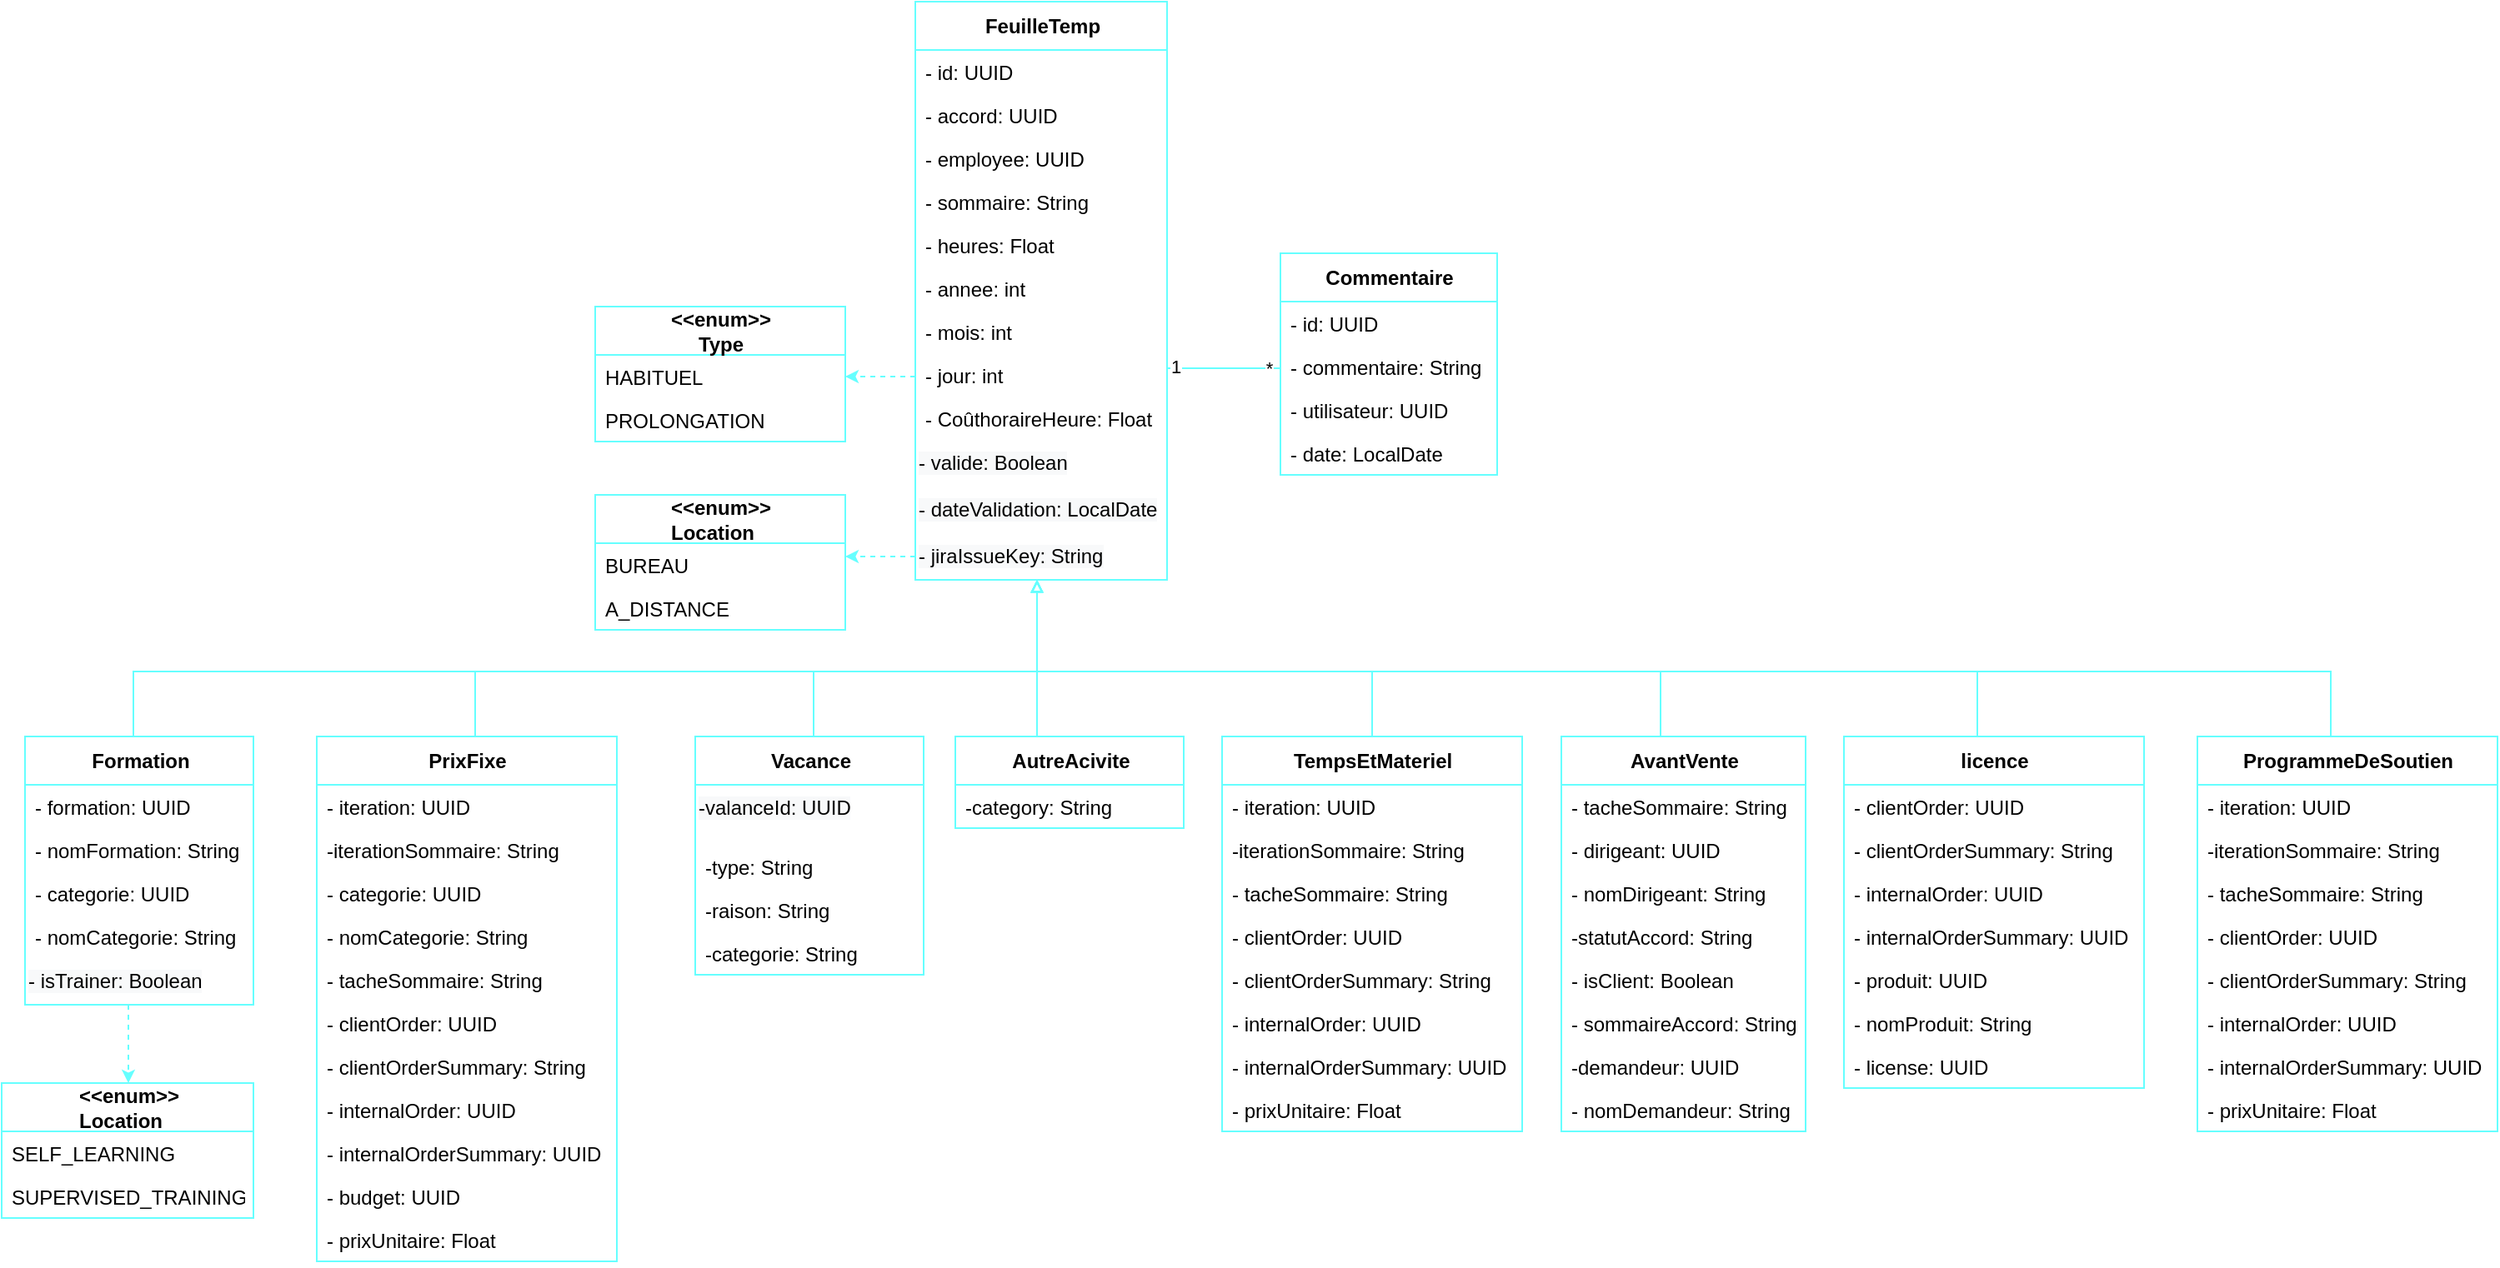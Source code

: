 <mxfile version="20.2.4" type="github">
  <diagram id="X7vXXypmLZaFSxF02kmT" name="Page-1">
    <mxGraphModel dx="-232" dy="794" grid="0" gridSize="10" guides="1" tooltips="1" connect="1" arrows="1" fold="1" page="1" pageScale="1" pageWidth="827" pageHeight="1169" math="0" shadow="0">
      <root>
        <mxCell id="0" />
        <mxCell id="1" parent="0" />
        <mxCell id="R4BH2pFyw8LySe582Bv0-2" style="edgeStyle=orthogonalEdgeStyle;rounded=0;orthogonalLoop=1;jettySize=auto;html=1;endSize=5;startSize=5;dashed=1;strokeColor=#66FFFF;" parent="1" source="R4BH2pFyw8LySe582Bv0-3" target="R4BH2pFyw8LySe582Bv0-22" edge="1">
          <mxGeometry relative="1" as="geometry">
            <Array as="points">
              <mxPoint x="2327" y="413" />
              <mxPoint x="2327" y="413" />
            </Array>
          </mxGeometry>
        </mxCell>
        <mxCell id="R4BH2pFyw8LySe582Bv0-3" value="&lt;b&gt;FeuilleTemp&lt;/b&gt;" style="swimlane;fontStyle=0;align=center;verticalAlign=middle;childLayout=stackLayout;horizontal=1;startSize=29;horizontalStack=0;resizeParent=1;resizeParentMax=0;resizeLast=0;collapsible=0;marginBottom=0;html=1;fontSize=12;labelPosition=center;verticalLabelPosition=middle;container=0;swimlaneLine=1;rounded=0;shadow=0;glass=0;sketch=0;perimeterSpacing=0;strokeColor=#66FFFF;" parent="1" vertex="1">
          <mxGeometry x="2355" y="80" width="151" height="347" as="geometry" />
        </mxCell>
        <mxCell id="R4BH2pFyw8LySe582Bv0-4" value="- id: UUID" style="text;strokeColor=none;fillColor=none;align=left;verticalAlign=top;spacingLeft=4;spacingRight=4;overflow=hidden;rotatable=0;points=[[0,0.5],[1,0.5]];portConstraint=eastwest;container=0;fontStyle=0" parent="R4BH2pFyw8LySe582Bv0-3" vertex="1">
          <mxGeometry y="29" width="151" height="26" as="geometry" />
        </mxCell>
        <mxCell id="R4BH2pFyw8LySe582Bv0-6" value="- accord: UUID" style="text;strokeColor=none;fillColor=none;align=left;verticalAlign=top;spacingLeft=4;spacingRight=4;overflow=hidden;rotatable=0;points=[[0,0.5],[1,0.5]];portConstraint=eastwest;container=0;fontStyle=0" parent="R4BH2pFyw8LySe582Bv0-3" vertex="1">
          <mxGeometry y="55" width="151" height="26" as="geometry" />
        </mxCell>
        <mxCell id="R4BH2pFyw8LySe582Bv0-7" value="- employee: UUID" style="text;strokeColor=none;fillColor=none;align=left;verticalAlign=top;spacingLeft=4;spacingRight=4;overflow=hidden;rotatable=0;points=[[0,0.5],[1,0.5]];portConstraint=eastwest;container=0;fontStyle=0" parent="R4BH2pFyw8LySe582Bv0-3" vertex="1">
          <mxGeometry y="81" width="151" height="26" as="geometry" />
        </mxCell>
        <mxCell id="R4BH2pFyw8LySe582Bv0-8" value="- sommaire: String " style="text;strokeColor=none;fillColor=none;align=left;verticalAlign=top;spacingLeft=4;spacingRight=4;overflow=hidden;rotatable=0;points=[[0,0.5],[1,0.5]];portConstraint=eastwest;container=0;fontStyle=0" parent="R4BH2pFyw8LySe582Bv0-3" vertex="1">
          <mxGeometry y="107" width="151" height="26" as="geometry" />
        </mxCell>
        <mxCell id="R4BH2pFyw8LySe582Bv0-9" value="- heures: Float" style="text;strokeColor=none;fillColor=none;align=left;verticalAlign=top;spacingLeft=4;spacingRight=4;overflow=hidden;rotatable=0;points=[[0,0.5],[1,0.5]];portConstraint=eastwest;container=0;fontStyle=0" parent="R4BH2pFyw8LySe582Bv0-3" vertex="1">
          <mxGeometry y="133" width="151" height="26" as="geometry" />
        </mxCell>
        <mxCell id="R4BH2pFyw8LySe582Bv0-10" value="- annee: int" style="text;strokeColor=none;fillColor=none;align=left;verticalAlign=top;spacingLeft=4;spacingRight=4;overflow=hidden;rotatable=0;points=[[0,0.5],[1,0.5]];portConstraint=eastwest;container=0;fontStyle=0" parent="R4BH2pFyw8LySe582Bv0-3" vertex="1">
          <mxGeometry y="159" width="151" height="26" as="geometry" />
        </mxCell>
        <mxCell id="R4BH2pFyw8LySe582Bv0-11" value="- mois: int" style="text;strokeColor=none;fillColor=none;align=left;verticalAlign=top;spacingLeft=4;spacingRight=4;overflow=hidden;rotatable=0;points=[[0,0.5],[1,0.5]];portConstraint=eastwest;container=0;fontStyle=0" parent="R4BH2pFyw8LySe582Bv0-3" vertex="1">
          <mxGeometry y="185" width="151" height="26" as="geometry" />
        </mxCell>
        <mxCell id="R4BH2pFyw8LySe582Bv0-13" value="- jour: int" style="text;strokeColor=none;fillColor=none;align=left;verticalAlign=top;spacingLeft=4;spacingRight=4;overflow=hidden;rotatable=0;points=[[0,0.5],[1,0.5]];portConstraint=eastwest;container=0;fontStyle=0" parent="R4BH2pFyw8LySe582Bv0-3" vertex="1">
          <mxGeometry y="211" width="151" height="26" as="geometry" />
        </mxCell>
        <mxCell id="R4BH2pFyw8LySe582Bv0-14" value="- CoûthoraireHeure: Float" style="text;strokeColor=none;fillColor=none;align=left;verticalAlign=top;spacingLeft=4;spacingRight=4;overflow=hidden;rotatable=0;points=[[0,0.5],[1,0.5]];portConstraint=eastwest;container=0;fontStyle=0" parent="R4BH2pFyw8LySe582Bv0-3" vertex="1">
          <mxGeometry y="237" width="151" height="26" as="geometry" />
        </mxCell>
        <mxCell id="R4BH2pFyw8LySe582Bv0-16" value="&lt;span style=&quot;text-align: left; text-indent: 0px; background-color: rgb(248, 249, 250); display: inline; float: none;&quot;&gt;&lt;font face=&quot;helvetica&quot;&gt;- valide: Boolean&lt;/font&gt;&lt;/span&gt;" style="text;whiteSpace=wrap;html=1;" parent="R4BH2pFyw8LySe582Bv0-3" vertex="1">
          <mxGeometry y="263" width="151" height="28" as="geometry" />
        </mxCell>
        <mxCell id="R4BH2pFyw8LySe582Bv0-17" value="&lt;span style=&quot;text-align: left ; text-indent: 0px ; background-color: rgb(248 , 249 , 250) ; display: inline ; float: none&quot;&gt;&lt;font face=&quot;helvetica&quot;&gt;- dateValidation: LocalDate&lt;/font&gt;&lt;/span&gt;" style="text;whiteSpace=wrap;html=1;" parent="R4BH2pFyw8LySe582Bv0-3" vertex="1">
          <mxGeometry y="291" width="151" height="28" as="geometry" />
        </mxCell>
        <mxCell id="R4BH2pFyw8LySe582Bv0-18" value="&lt;span style=&quot;text-align: left ; text-indent: 0px ; background-color: rgb(248 , 249 , 250) ; display: inline ; float: none&quot;&gt;&lt;font face=&quot;helvetica&quot;&gt;-&amp;nbsp;&lt;/font&gt;jiraIssueKey&lt;font face=&quot;helvetica&quot;&gt;: String&lt;/font&gt;&lt;/span&gt;" style="text;whiteSpace=wrap;html=1;" parent="R4BH2pFyw8LySe582Bv0-3" vertex="1">
          <mxGeometry y="319" width="151" height="28" as="geometry" />
        </mxCell>
        <mxCell id="R4BH2pFyw8LySe582Bv0-19" value="&lt;b&gt;&amp;lt;&amp;lt;enum&amp;gt;&amp;gt;&lt;/b&gt;&lt;br&gt;&lt;div style=&quot;&quot;&gt;&lt;span&gt;&lt;b&gt;Type&lt;/b&gt;&lt;/span&gt;&lt;/div&gt;" style="swimlane;fontStyle=0;align=center;verticalAlign=middle;childLayout=stackLayout;horizontal=1;startSize=29;horizontalStack=0;resizeParent=1;resizeParentMax=0;resizeLast=0;collapsible=0;marginBottom=0;html=1;fontSize=12;labelPosition=center;verticalLabelPosition=middle;container=0;swimlaneLine=1;rounded=0;sketch=0;glass=0;strokeColor=#66FFFF;" parent="1" vertex="1">
          <mxGeometry x="2163" y="263" width="150" height="81" as="geometry" />
        </mxCell>
        <mxCell id="R4BH2pFyw8LySe582Bv0-20" value="HABITUEL" style="text;strokeColor=none;fillColor=none;align=left;verticalAlign=top;spacingLeft=4;spacingRight=4;overflow=hidden;rotatable=0;points=[[0,0.5],[1,0.5]];portConstraint=eastwest;container=0;fontStyle=0" parent="R4BH2pFyw8LySe582Bv0-19" vertex="1">
          <mxGeometry y="29" width="150" height="26" as="geometry" />
        </mxCell>
        <mxCell id="R4BH2pFyw8LySe582Bv0-21" value="PROLONGATION" style="text;strokeColor=none;fillColor=none;align=left;verticalAlign=top;spacingLeft=4;spacingRight=4;overflow=hidden;rotatable=0;points=[[0,0.5],[1,0.5]];portConstraint=eastwest;container=0;fontStyle=0" parent="R4BH2pFyw8LySe582Bv0-19" vertex="1">
          <mxGeometry y="55" width="150" height="26" as="geometry" />
        </mxCell>
        <mxCell id="R4BH2pFyw8LySe582Bv0-22" value="&lt;b&gt;&amp;lt;&amp;lt;enum&amp;gt;&amp;gt;&lt;/b&gt;&lt;br&gt;&lt;div style=&quot;text-align: left&quot;&gt;&lt;b&gt;Location&lt;/b&gt;&lt;br&gt;&lt;/div&gt;" style="swimlane;fontStyle=0;align=center;verticalAlign=middle;childLayout=stackLayout;horizontal=1;startSize=29;horizontalStack=0;resizeParent=1;resizeParentMax=0;resizeLast=0;collapsible=0;marginBottom=0;html=1;fontSize=12;labelPosition=center;verticalLabelPosition=middle;container=0;swimlaneLine=1;rounded=0;sketch=0;glass=0;strokeColor=#66FFFF;" parent="1" vertex="1">
          <mxGeometry x="2163" y="376" width="150" height="81" as="geometry" />
        </mxCell>
        <mxCell id="R4BH2pFyw8LySe582Bv0-23" value="BUREAU" style="text;strokeColor=none;fillColor=none;align=left;verticalAlign=top;spacingLeft=4;spacingRight=4;overflow=hidden;rotatable=0;points=[[0,0.5],[1,0.5]];portConstraint=eastwest;container=0;fontStyle=0" parent="R4BH2pFyw8LySe582Bv0-22" vertex="1">
          <mxGeometry y="29" width="150" height="26" as="geometry" />
        </mxCell>
        <mxCell id="R4BH2pFyw8LySe582Bv0-24" value="A_DISTANCE" style="text;strokeColor=none;fillColor=none;align=left;verticalAlign=top;spacingLeft=4;spacingRight=4;overflow=hidden;rotatable=0;points=[[0,0.5],[1,0.5]];portConstraint=eastwest;container=0;fontStyle=0" parent="R4BH2pFyw8LySe582Bv0-22" vertex="1">
          <mxGeometry y="55" width="150" height="26" as="geometry" />
        </mxCell>
        <mxCell id="R4BH2pFyw8LySe582Bv0-25" value="&lt;b&gt;Commentaire&lt;/b&gt;" style="swimlane;fontStyle=0;align=center;verticalAlign=middle;childLayout=stackLayout;horizontal=1;startSize=29;horizontalStack=0;resizeParent=1;resizeParentMax=0;resizeLast=0;collapsible=0;marginBottom=0;html=1;fontSize=12;labelPosition=center;verticalLabelPosition=middle;container=0;swimlaneLine=1;rounded=0;shadow=0;glass=0;sketch=0;perimeterSpacing=0;strokeColor=#66FFFF;" parent="1" vertex="1">
          <mxGeometry x="2574" y="231" width="130" height="133" as="geometry" />
        </mxCell>
        <mxCell id="R4BH2pFyw8LySe582Bv0-26" value="- id: UUID" style="text;strokeColor=none;fillColor=none;align=left;verticalAlign=top;spacingLeft=4;spacingRight=4;overflow=hidden;rotatable=0;points=[[0,0.5],[1,0.5]];portConstraint=eastwest;container=0;fontStyle=0" parent="R4BH2pFyw8LySe582Bv0-25" vertex="1">
          <mxGeometry y="29" width="130" height="26" as="geometry" />
        </mxCell>
        <mxCell id="R4BH2pFyw8LySe582Bv0-27" value="- commentaire: String " style="text;strokeColor=none;fillColor=none;align=left;verticalAlign=top;spacingLeft=4;spacingRight=4;overflow=hidden;rotatable=0;points=[[0,0.5],[1,0.5]];portConstraint=eastwest;container=0;fontStyle=0" parent="R4BH2pFyw8LySe582Bv0-25" vertex="1">
          <mxGeometry y="55" width="130" height="26" as="geometry" />
        </mxCell>
        <mxCell id="R4BH2pFyw8LySe582Bv0-28" value="- utilisateur: UUID" style="text;strokeColor=none;fillColor=none;align=left;verticalAlign=top;spacingLeft=4;spacingRight=4;overflow=hidden;rotatable=0;points=[[0,0.5],[1,0.5]];portConstraint=eastwest;container=0;fontStyle=0" parent="R4BH2pFyw8LySe582Bv0-25" vertex="1">
          <mxGeometry y="81" width="130" height="26" as="geometry" />
        </mxCell>
        <mxCell id="R4BH2pFyw8LySe582Bv0-29" value="- date: LocalDate" style="text;strokeColor=none;fillColor=none;align=left;verticalAlign=top;spacingLeft=4;spacingRight=4;overflow=hidden;rotatable=0;points=[[0,0.5],[1,0.5]];portConstraint=eastwest;container=0;fontStyle=0" parent="R4BH2pFyw8LySe582Bv0-25" vertex="1">
          <mxGeometry y="107" width="130" height="26" as="geometry" />
        </mxCell>
        <mxCell id="R4BH2pFyw8LySe582Bv0-30" style="edgeStyle=orthogonalEdgeStyle;rounded=0;orthogonalLoop=1;jettySize=auto;html=1;startArrow=none;startFill=0;endArrow=none;endFill=0;startSize=5;endSize=5;strokeColor=#66FFFF;" parent="1" source="R4BH2pFyw8LySe582Bv0-3" target="R4BH2pFyw8LySe582Bv0-25" edge="1">
          <mxGeometry relative="1" as="geometry">
            <mxPoint x="2208.857" y="130" as="targetPoint" />
            <Array as="points">
              <mxPoint x="2542" y="300" />
              <mxPoint x="2542" y="300" />
            </Array>
          </mxGeometry>
        </mxCell>
        <mxCell id="R4BH2pFyw8LySe582Bv0-31" value="*" style="edgeLabel;html=1;align=center;verticalAlign=middle;resizable=0;points=[];" parent="R4BH2pFyw8LySe582Bv0-30" vertex="1" connectable="0">
          <mxGeometry x="0.782" y="3" relative="1" as="geometry">
            <mxPoint y="3" as="offset" />
          </mxGeometry>
        </mxCell>
        <mxCell id="R4BH2pFyw8LySe582Bv0-32" value="1" style="edgeLabel;html=1;align=center;verticalAlign=middle;resizable=0;points=[];" parent="R4BH2pFyw8LySe582Bv0-30" vertex="1" connectable="0">
          <mxGeometry x="-0.848" y="-1" relative="1" as="geometry">
            <mxPoint y="-2" as="offset" />
          </mxGeometry>
        </mxCell>
        <mxCell id="R4BH2pFyw8LySe582Bv0-33" value="&lt;b&gt;Formation&lt;/b&gt;" style="swimlane;fontStyle=0;align=center;verticalAlign=middle;childLayout=stackLayout;horizontal=1;startSize=29;horizontalStack=0;resizeParent=1;resizeParentMax=0;resizeLast=0;collapsible=0;marginBottom=0;html=1;fontSize=12;labelPosition=center;verticalLabelPosition=middle;container=0;swimlaneLine=1;rounded=0;shadow=0;glass=0;sketch=0;perimeterSpacing=0;strokeColor=#66FFFF;" parent="1" vertex="1">
          <mxGeometry x="1821" y="521" width="137" height="161" as="geometry" />
        </mxCell>
        <mxCell id="R4BH2pFyw8LySe582Bv0-34" value="- formation: UUID" style="text;strokeColor=none;fillColor=none;align=left;verticalAlign=top;spacingLeft=4;spacingRight=4;overflow=hidden;rotatable=0;points=[[0,0.5],[1,0.5]];portConstraint=eastwest;container=0;fontStyle=0" parent="R4BH2pFyw8LySe582Bv0-33" vertex="1">
          <mxGeometry y="29" width="137" height="26" as="geometry" />
        </mxCell>
        <mxCell id="R4BH2pFyw8LySe582Bv0-35" value="- nomFormation: String " style="text;strokeColor=none;fillColor=none;align=left;verticalAlign=top;spacingLeft=4;spacingRight=4;overflow=hidden;rotatable=0;points=[[0,0.5],[1,0.5]];portConstraint=eastwest;container=0;fontStyle=0" parent="R4BH2pFyw8LySe582Bv0-33" vertex="1">
          <mxGeometry y="55" width="137" height="26" as="geometry" />
        </mxCell>
        <mxCell id="R4BH2pFyw8LySe582Bv0-36" value="- categorie: UUID" style="text;strokeColor=none;fillColor=none;align=left;verticalAlign=top;spacingLeft=4;spacingRight=4;overflow=hidden;rotatable=0;points=[[0,0.5],[1,0.5]];portConstraint=eastwest;container=0;fontStyle=0" parent="R4BH2pFyw8LySe582Bv0-33" vertex="1">
          <mxGeometry y="81" width="137" height="26" as="geometry" />
        </mxCell>
        <mxCell id="R4BH2pFyw8LySe582Bv0-37" value="- nomCategorie: String" style="text;strokeColor=none;fillColor=none;align=left;verticalAlign=top;spacingLeft=4;spacingRight=4;overflow=hidden;rotatable=0;points=[[0,0.5],[1,0.5]];portConstraint=eastwest;container=0;fontStyle=0" parent="R4BH2pFyw8LySe582Bv0-33" vertex="1">
          <mxGeometry y="107" width="137" height="26" as="geometry" />
        </mxCell>
        <mxCell id="R4BH2pFyw8LySe582Bv0-38" value="&lt;span style=&quot;color: rgb(0 , 0 , 0) ; font-family: &amp;#34;helvetica&amp;#34; ; font-size: 12px ; font-style: normal ; font-weight: 400 ; letter-spacing: normal ; text-align: left ; text-indent: 0px ; text-transform: none ; word-spacing: 0px ; background-color: rgb(248 , 249 , 250) ; display: inline ; float: none&quot;&gt;-&amp;nbsp;&lt;span style=&quot;font-family: &amp;#34;helvetica&amp;#34;&quot;&gt;isTrainer&lt;/span&gt;: Boolean&lt;/span&gt;" style="text;whiteSpace=wrap;html=1;" parent="R4BH2pFyw8LySe582Bv0-33" vertex="1">
          <mxGeometry y="133" width="137" height="28" as="geometry" />
        </mxCell>
        <mxCell id="R4BH2pFyw8LySe582Bv0-39" value="&lt;b&gt;&amp;lt;&amp;lt;enum&amp;gt;&amp;gt;&lt;/b&gt;&lt;br&gt;&lt;div style=&quot;text-align: left&quot;&gt;&lt;b&gt;Location&lt;/b&gt;&lt;br&gt;&lt;/div&gt;" style="swimlane;fontStyle=0;align=center;verticalAlign=middle;childLayout=stackLayout;horizontal=1;startSize=29;horizontalStack=0;resizeParent=1;resizeParentMax=0;resizeLast=0;collapsible=0;marginBottom=0;html=1;fontSize=12;labelPosition=center;verticalLabelPosition=middle;container=0;swimlaneLine=1;rounded=0;sketch=0;glass=0;strokeColor=#66FFFF;" parent="1" vertex="1">
          <mxGeometry x="1807" y="729" width="151" height="81" as="geometry" />
        </mxCell>
        <mxCell id="R4BH2pFyw8LySe582Bv0-40" value="SELF_LEARNING" style="text;strokeColor=none;fillColor=none;align=left;verticalAlign=top;spacingLeft=4;spacingRight=4;overflow=hidden;rotatable=0;points=[[0,0.5],[1,0.5]];portConstraint=eastwest;container=0;fontStyle=0" parent="R4BH2pFyw8LySe582Bv0-39" vertex="1">
          <mxGeometry y="29" width="151" height="26" as="geometry" />
        </mxCell>
        <mxCell id="R4BH2pFyw8LySe582Bv0-41" value="SUPERVISED_TRAINING" style="text;strokeColor=none;fillColor=none;align=left;verticalAlign=top;spacingLeft=4;spacingRight=4;overflow=hidden;rotatable=0;points=[[0,0.5],[1,0.5]];portConstraint=eastwest;container=0;fontStyle=0" parent="R4BH2pFyw8LySe582Bv0-39" vertex="1">
          <mxGeometry y="55" width="151" height="26" as="geometry" />
        </mxCell>
        <mxCell id="R4BH2pFyw8LySe582Bv0-42" style="edgeStyle=orthogonalEdgeStyle;rounded=0;orthogonalLoop=1;jettySize=auto;html=1;startArrow=none;startFill=0;endArrow=classic;endFill=1;startSize=5;endSize=5;dashed=1;strokeColor=#66FFFF;" parent="1" source="R4BH2pFyw8LySe582Bv0-33" target="R4BH2pFyw8LySe582Bv0-39" edge="1">
          <mxGeometry relative="1" as="geometry">
            <Array as="points">
              <mxPoint x="1883" y="708" />
              <mxPoint x="1883" y="708" />
            </Array>
            <mxPoint x="1765" y="687.5" as="sourcePoint" />
            <mxPoint x="1765" y="721.5" as="targetPoint" />
          </mxGeometry>
        </mxCell>
        <mxCell id="R4BH2pFyw8LySe582Bv0-43" style="edgeStyle=orthogonalEdgeStyle;rounded=0;orthogonalLoop=1;jettySize=auto;html=1;startArrow=none;startFill=0;endArrow=block;endFill=0;startSize=5;endSize=5;strokeColor=#66FFFF;" parent="1" edge="1" target="R4BH2pFyw8LySe582Bv0-3" source="R4BH2pFyw8LySe582Bv0-44">
          <mxGeometry relative="1" as="geometry">
            <Array as="points">
              <mxPoint x="2091" y="482" />
              <mxPoint x="2428" y="482" />
            </Array>
            <mxPoint x="1951.004" y="521" as="sourcePoint" />
            <mxPoint x="2428" y="427" as="targetPoint" />
          </mxGeometry>
        </mxCell>
        <mxCell id="R4BH2pFyw8LySe582Bv0-44" value="&lt;b&gt;PrixFixe&lt;/b&gt;" style="swimlane;fontStyle=0;align=center;verticalAlign=middle;childLayout=stackLayout;horizontal=1;startSize=29;horizontalStack=0;resizeParent=1;resizeParentMax=0;resizeLast=0;collapsible=0;marginBottom=0;html=1;fontSize=12;labelPosition=center;verticalLabelPosition=middle;container=0;swimlaneLine=1;rounded=0;shadow=0;glass=0;sketch=0;perimeterSpacing=0;strokeColor=#66FFFF;" parent="1" vertex="1">
          <mxGeometry x="1996" y="521" width="180" height="315" as="geometry" />
        </mxCell>
        <mxCell id="R4BH2pFyw8LySe582Bv0-45" value="- iteration: UUID" style="text;strokeColor=none;fillColor=none;align=left;verticalAlign=top;spacingLeft=4;spacingRight=4;overflow=hidden;rotatable=0;points=[[0,0.5],[1,0.5]];portConstraint=eastwest;container=0;fontStyle=0" parent="R4BH2pFyw8LySe582Bv0-44" vertex="1">
          <mxGeometry y="29" width="180" height="26" as="geometry" />
        </mxCell>
        <mxCell id="R4BH2pFyw8LySe582Bv0-46" value="-iterationSommaire: String " style="text;strokeColor=none;fillColor=none;align=left;verticalAlign=top;spacingLeft=4;spacingRight=4;overflow=hidden;rotatable=0;points=[[0,0.5],[1,0.5]];portConstraint=eastwest;container=0;fontStyle=0" parent="R4BH2pFyw8LySe582Bv0-44" vertex="1">
          <mxGeometry y="55" width="180" height="26" as="geometry" />
        </mxCell>
        <mxCell id="R4BH2pFyw8LySe582Bv0-127" value="- categorie: UUID" style="text;strokeColor=none;fillColor=none;align=left;verticalAlign=top;spacingLeft=4;spacingRight=4;overflow=hidden;rotatable=0;points=[[0,0.5],[1,0.5]];portConstraint=eastwest;container=0;fontStyle=0" parent="R4BH2pFyw8LySe582Bv0-44" vertex="1">
          <mxGeometry y="81" width="180" height="26" as="geometry" />
        </mxCell>
        <mxCell id="R4BH2pFyw8LySe582Bv0-48" value="- nomCategorie: String" style="text;strokeColor=none;fillColor=none;align=left;verticalAlign=top;spacingLeft=4;spacingRight=4;overflow=hidden;rotatable=0;points=[[0,0.5],[1,0.5]];portConstraint=eastwest;container=0;fontStyle=0" parent="R4BH2pFyw8LySe582Bv0-44" vertex="1">
          <mxGeometry y="107" width="180" height="26" as="geometry" />
        </mxCell>
        <mxCell id="R4BH2pFyw8LySe582Bv0-49" value="- tacheSommaire: String" style="text;strokeColor=none;fillColor=none;align=left;verticalAlign=top;spacingLeft=4;spacingRight=4;overflow=hidden;rotatable=0;points=[[0,0.5],[1,0.5]];portConstraint=eastwest;container=0;fontStyle=0" parent="R4BH2pFyw8LySe582Bv0-44" vertex="1">
          <mxGeometry y="133" width="180" height="26" as="geometry" />
        </mxCell>
        <mxCell id="R4BH2pFyw8LySe582Bv0-51" value="- clientOrder: UUID" style="text;strokeColor=none;fillColor=none;align=left;verticalAlign=top;spacingLeft=4;spacingRight=4;overflow=hidden;rotatable=0;points=[[0,0.5],[1,0.5]];portConstraint=eastwest;container=0;fontStyle=0" parent="R4BH2pFyw8LySe582Bv0-44" vertex="1">
          <mxGeometry y="159" width="180" height="26" as="geometry" />
        </mxCell>
        <mxCell id="R4BH2pFyw8LySe582Bv0-52" value="- clientOrderSummary: String" style="text;strokeColor=none;fillColor=none;align=left;verticalAlign=top;spacingLeft=4;spacingRight=4;overflow=hidden;rotatable=0;points=[[0,0.5],[1,0.5]];portConstraint=eastwest;container=0;fontStyle=0" parent="R4BH2pFyw8LySe582Bv0-44" vertex="1">
          <mxGeometry y="185" width="180" height="26" as="geometry" />
        </mxCell>
        <mxCell id="R4BH2pFyw8LySe582Bv0-53" value="- internalOrder: UUID" style="text;strokeColor=none;fillColor=none;align=left;verticalAlign=top;spacingLeft=4;spacingRight=4;overflow=hidden;rotatable=0;points=[[0,0.5],[1,0.5]];portConstraint=eastwest;container=0;fontStyle=0" parent="R4BH2pFyw8LySe582Bv0-44" vertex="1">
          <mxGeometry y="211" width="180" height="26" as="geometry" />
        </mxCell>
        <mxCell id="R4BH2pFyw8LySe582Bv0-54" value="- internalOrderSummary: UUID" style="text;strokeColor=none;fillColor=none;align=left;verticalAlign=top;spacingLeft=4;spacingRight=4;overflow=hidden;rotatable=0;points=[[0,0.5],[1,0.5]];portConstraint=eastwest;container=0;fontStyle=0" parent="R4BH2pFyw8LySe582Bv0-44" vertex="1">
          <mxGeometry y="237" width="180" height="26" as="geometry" />
        </mxCell>
        <mxCell id="R4BH2pFyw8LySe582Bv0-55" value="- budget: UUID" style="text;strokeColor=none;fillColor=none;align=left;verticalAlign=top;spacingLeft=4;spacingRight=4;overflow=hidden;rotatable=0;points=[[0,0.5],[1,0.5]];portConstraint=eastwest;container=0;fontStyle=0" parent="R4BH2pFyw8LySe582Bv0-44" vertex="1">
          <mxGeometry y="263" width="180" height="26" as="geometry" />
        </mxCell>
        <mxCell id="R4BH2pFyw8LySe582Bv0-56" value="- prixUnitaire: Float" style="text;strokeColor=none;fillColor=none;align=left;verticalAlign=top;spacingLeft=4;spacingRight=4;overflow=hidden;rotatable=0;points=[[0,0.5],[1,0.5]];portConstraint=eastwest;container=0;fontStyle=0" parent="R4BH2pFyw8LySe582Bv0-44" vertex="1">
          <mxGeometry y="289" width="180" height="26" as="geometry" />
        </mxCell>
        <mxCell id="R4BH2pFyw8LySe582Bv0-57" style="edgeStyle=orthogonalEdgeStyle;rounded=0;orthogonalLoop=1;jettySize=auto;html=1;startArrow=none;startFill=0;endArrow=block;endFill=0;startSize=5;endSize=5;strokeColor=#66FFFF;" parent="1" edge="1" target="R4BH2pFyw8LySe582Bv0-3" source="R4BH2pFyw8LySe582Bv0-60">
          <mxGeometry relative="1" as="geometry">
            <mxPoint x="2428" y="427" as="targetPoint" />
            <Array as="points">
              <mxPoint x="2294" y="482" />
              <mxPoint x="2428" y="482" />
            </Array>
            <mxPoint x="2294" y="521.0" as="sourcePoint" />
          </mxGeometry>
        </mxCell>
        <mxCell id="R4BH2pFyw8LySe582Bv0-60" value="&lt;div style=&quot;&quot;&gt;&lt;b style=&quot;text-align: left;&quot;&gt;Vacance&lt;/b&gt;&lt;br&gt;&lt;/div&gt;" style="swimlane;fontStyle=0;align=center;verticalAlign=middle;childLayout=stackLayout;horizontal=1;startSize=29;horizontalStack=0;resizeParent=1;resizeParentMax=0;resizeLast=0;collapsible=0;marginBottom=0;html=1;fontSize=12;labelPosition=center;verticalLabelPosition=middle;container=0;swimlaneLine=1;rounded=0;shadow=0;glass=0;sketch=0;perimeterSpacing=0;strokeColor=#66FFFF;" parent="1" vertex="1">
          <mxGeometry x="2223" y="521" width="137" height="143" as="geometry" />
        </mxCell>
        <mxCell id="-EUXT1DdPOM8RalahC7G-1" value="&lt;span style=&quot;color: rgb(0, 0, 0); font-family: Helvetica; font-size: 12px; font-style: normal; font-variant-ligatures: normal; font-variant-caps: normal; font-weight: 400; letter-spacing: normal; orphans: 2; text-align: left; text-indent: 0px; text-transform: none; widows: 2; word-spacing: 0px; -webkit-text-stroke-width: 0px; background-color: rgb(248, 249, 250); text-decoration-thickness: initial; text-decoration-style: initial; text-decoration-color: initial; float: none; display: inline !important;&quot;&gt;-valanceId: UUID&lt;/span&gt;" style="text;whiteSpace=wrap;html=1;" vertex="1" parent="R4BH2pFyw8LySe582Bv0-60">
          <mxGeometry y="29" width="137" height="36" as="geometry" />
        </mxCell>
        <mxCell id="R4BH2pFyw8LySe582Bv0-62" value="-type: String" style="text;strokeColor=none;fillColor=none;align=left;verticalAlign=top;spacingLeft=4;spacingRight=4;overflow=hidden;rotatable=0;points=[[0,0.5],[1,0.5]];portConstraint=eastwest;container=0;fontStyle=0" parent="R4BH2pFyw8LySe582Bv0-60" vertex="1">
          <mxGeometry y="65" width="137" height="26" as="geometry" />
        </mxCell>
        <mxCell id="R4BH2pFyw8LySe582Bv0-64" value="-raison: String" style="text;strokeColor=none;fillColor=none;align=left;verticalAlign=top;spacingLeft=4;spacingRight=4;overflow=hidden;rotatable=0;points=[[0,0.5],[1,0.5]];portConstraint=eastwest;container=0;fontStyle=0" parent="R4BH2pFyw8LySe582Bv0-60" vertex="1">
          <mxGeometry y="91" width="137" height="26" as="geometry" />
        </mxCell>
        <mxCell id="R4BH2pFyw8LySe582Bv0-66" value="-categorie: String" style="text;strokeColor=none;fillColor=none;align=left;verticalAlign=top;spacingLeft=4;spacingRight=4;overflow=hidden;rotatable=0;points=[[0,0.5],[1,0.5]];portConstraint=eastwest;container=0;fontStyle=0" parent="R4BH2pFyw8LySe582Bv0-60" vertex="1">
          <mxGeometry y="117" width="137" height="26" as="geometry" />
        </mxCell>
        <mxCell id="R4BH2pFyw8LySe582Bv0-67" style="edgeStyle=orthogonalEdgeStyle;rounded=0;orthogonalLoop=1;jettySize=auto;html=1;endSize=5;startSize=5;endArrow=block;endFill=0;strokeColor=#66FFFF;" parent="1" source="R4BH2pFyw8LySe582Bv0-68" target="R4BH2pFyw8LySe582Bv0-3" edge="1">
          <mxGeometry relative="1" as="geometry">
            <Array as="points">
              <mxPoint x="2428" y="467" />
              <mxPoint x="2428" y="467" />
            </Array>
            <mxPoint x="2438" y="636.0" as="sourcePoint" />
            <mxPoint x="2438" y="507" as="targetPoint" />
          </mxGeometry>
        </mxCell>
        <mxCell id="R4BH2pFyw8LySe582Bv0-68" value="&lt;div style=&quot;text-align: left&quot;&gt;&lt;b&gt;AutreAcivite&lt;/b&gt;&lt;br&gt;&lt;/div&gt;" style="swimlane;fontStyle=0;align=center;verticalAlign=middle;childLayout=stackLayout;horizontal=1;startSize=29;horizontalStack=0;resizeParent=1;resizeParentMax=0;resizeLast=0;collapsible=0;marginBottom=0;html=1;fontSize=12;labelPosition=center;verticalLabelPosition=middle;container=0;swimlaneLine=1;rounded=0;shadow=0;glass=0;sketch=0;perimeterSpacing=0;strokeColor=#66FFFF;" parent="1" vertex="1">
          <mxGeometry x="2379" y="521" width="137" height="55" as="geometry" />
        </mxCell>
        <mxCell id="R4BH2pFyw8LySe582Bv0-70" value="-category: String" style="text;strokeColor=none;fillColor=none;align=left;verticalAlign=top;spacingLeft=4;spacingRight=4;overflow=hidden;rotatable=0;points=[[0,0.5],[1,0.5]];portConstraint=eastwest;container=0;fontStyle=0" parent="R4BH2pFyw8LySe582Bv0-68" vertex="1">
          <mxGeometry y="29" width="137" height="26" as="geometry" />
        </mxCell>
        <mxCell id="R4BH2pFyw8LySe582Bv0-71" style="edgeStyle=orthogonalEdgeStyle;rounded=0;orthogonalLoop=1;jettySize=auto;html=1;endArrow=block;startArrow=none;startFill=0;endFill=0;startSize=5;endSize=5;strokeColor=#66FFFF;" parent="1" source="R4BH2pFyw8LySe582Bv0-72" target="R4BH2pFyw8LySe582Bv0-3" edge="1">
          <mxGeometry relative="1" as="geometry">
            <Array as="points">
              <mxPoint x="2629" y="482" />
              <mxPoint x="2428" y="482" />
            </Array>
          </mxGeometry>
        </mxCell>
        <mxCell id="R4BH2pFyw8LySe582Bv0-72" value="&lt;b&gt;TempsEtMateriel&lt;/b&gt;" style="swimlane;fontStyle=0;align=center;verticalAlign=middle;childLayout=stackLayout;horizontal=1;startSize=29;horizontalStack=0;resizeParent=1;resizeParentMax=0;resizeLast=0;collapsible=0;marginBottom=0;html=1;fontSize=12;labelPosition=center;verticalLabelPosition=middle;container=0;swimlaneLine=1;rounded=0;shadow=0;glass=0;sketch=0;perimeterSpacing=0;strokeColor=#66FFFF;" parent="1" vertex="1">
          <mxGeometry x="2539" y="521" width="180" height="237" as="geometry" />
        </mxCell>
        <mxCell id="R4BH2pFyw8LySe582Bv0-73" value="- iteration: UUID" style="text;strokeColor=none;fillColor=none;align=left;verticalAlign=top;spacingLeft=4;spacingRight=4;overflow=hidden;rotatable=0;points=[[0,0.5],[1,0.5]];portConstraint=eastwest;container=0;fontStyle=0" parent="R4BH2pFyw8LySe582Bv0-72" vertex="1">
          <mxGeometry y="29" width="180" height="26" as="geometry" />
        </mxCell>
        <mxCell id="R4BH2pFyw8LySe582Bv0-74" value="-iterationSommaire: String " style="text;strokeColor=none;fillColor=none;align=left;verticalAlign=top;spacingLeft=4;spacingRight=4;overflow=hidden;rotatable=0;points=[[0,0.5],[1,0.5]];portConstraint=eastwest;container=0;fontStyle=0" parent="R4BH2pFyw8LySe582Bv0-72" vertex="1">
          <mxGeometry y="55" width="180" height="26" as="geometry" />
        </mxCell>
        <mxCell id="R4BH2pFyw8LySe582Bv0-76" value="- tacheSommaire: String" style="text;strokeColor=none;fillColor=none;align=left;verticalAlign=top;spacingLeft=4;spacingRight=4;overflow=hidden;rotatable=0;points=[[0,0.5],[1,0.5]];portConstraint=eastwest;container=0;fontStyle=0" parent="R4BH2pFyw8LySe582Bv0-72" vertex="1">
          <mxGeometry y="81" width="180" height="26" as="geometry" />
        </mxCell>
        <mxCell id="R4BH2pFyw8LySe582Bv0-78" value="- clientOrder: UUID" style="text;strokeColor=none;fillColor=none;align=left;verticalAlign=top;spacingLeft=4;spacingRight=4;overflow=hidden;rotatable=0;points=[[0,0.5],[1,0.5]];portConstraint=eastwest;container=0;fontStyle=0" parent="R4BH2pFyw8LySe582Bv0-72" vertex="1">
          <mxGeometry y="107" width="180" height="26" as="geometry" />
        </mxCell>
        <mxCell id="R4BH2pFyw8LySe582Bv0-79" value="- clientOrderSummary: String" style="text;strokeColor=none;fillColor=none;align=left;verticalAlign=top;spacingLeft=4;spacingRight=4;overflow=hidden;rotatable=0;points=[[0,0.5],[1,0.5]];portConstraint=eastwest;container=0;fontStyle=0" parent="R4BH2pFyw8LySe582Bv0-72" vertex="1">
          <mxGeometry y="133" width="180" height="26" as="geometry" />
        </mxCell>
        <mxCell id="R4BH2pFyw8LySe582Bv0-80" value="- internalOrder: UUID" style="text;strokeColor=none;fillColor=none;align=left;verticalAlign=top;spacingLeft=4;spacingRight=4;overflow=hidden;rotatable=0;points=[[0,0.5],[1,0.5]];portConstraint=eastwest;container=0;fontStyle=0" parent="R4BH2pFyw8LySe582Bv0-72" vertex="1">
          <mxGeometry y="159" width="180" height="26" as="geometry" />
        </mxCell>
        <mxCell id="R4BH2pFyw8LySe582Bv0-81" value="- internalOrderSummary: UUID" style="text;strokeColor=none;fillColor=none;align=left;verticalAlign=top;spacingLeft=4;spacingRight=4;overflow=hidden;rotatable=0;points=[[0,0.5],[1,0.5]];portConstraint=eastwest;container=0;fontStyle=0" parent="R4BH2pFyw8LySe582Bv0-72" vertex="1">
          <mxGeometry y="185" width="180" height="26" as="geometry" />
        </mxCell>
        <mxCell id="R4BH2pFyw8LySe582Bv0-83" value="- prixUnitaire: Float" style="text;strokeColor=none;fillColor=none;align=left;verticalAlign=top;spacingLeft=4;spacingRight=4;overflow=hidden;rotatable=0;points=[[0,0.5],[1,0.5]];portConstraint=eastwest;container=0;fontStyle=0" parent="R4BH2pFyw8LySe582Bv0-72" vertex="1">
          <mxGeometry y="211" width="180" height="26" as="geometry" />
        </mxCell>
        <mxCell id="R4BH2pFyw8LySe582Bv0-84" style="edgeStyle=orthogonalEdgeStyle;rounded=0;orthogonalLoop=1;jettySize=auto;html=1;endArrow=block;startArrow=none;startFill=0;endFill=0;startSize=5;endSize=5;strokeColor=#66FFFF;" parent="1" edge="1">
          <mxGeometry relative="1" as="geometry">
            <mxPoint x="2802" y="521" as="sourcePoint" />
            <mxPoint x="2428" y="427.0" as="targetPoint" />
            <Array as="points">
              <mxPoint x="2802" y="482" />
              <mxPoint x="2428" y="482" />
            </Array>
          </mxGeometry>
        </mxCell>
        <mxCell id="R4BH2pFyw8LySe582Bv0-85" value="&lt;div style=&quot;text-align: left&quot;&gt;&lt;b style=&quot;text-align: center;&quot;&gt;AvantVente&lt;/b&gt;&lt;br&gt;&lt;/div&gt;" style="swimlane;fontStyle=0;align=center;verticalAlign=middle;childLayout=stackLayout;horizontal=1;startSize=29;horizontalStack=0;resizeParent=1;resizeParentMax=0;resizeLast=0;collapsible=0;marginBottom=0;html=1;fontSize=12;labelPosition=center;verticalLabelPosition=middle;container=0;swimlaneLine=1;rounded=0;shadow=0;glass=0;sketch=0;perimeterSpacing=0;strokeColor=#66FFFF;" parent="1" vertex="1">
          <mxGeometry x="2742.49" y="521" width="146.51" height="237" as="geometry" />
        </mxCell>
        <mxCell id="R4BH2pFyw8LySe582Bv0-86" value="- tacheSommaire: String" style="text;strokeColor=none;fillColor=none;align=left;verticalAlign=top;spacingLeft=4;spacingRight=4;overflow=hidden;rotatable=0;points=[[0,0.5],[1,0.5]];portConstraint=eastwest;container=0;fontStyle=0" parent="R4BH2pFyw8LySe582Bv0-85" vertex="1">
          <mxGeometry y="29" width="146.51" height="26" as="geometry" />
        </mxCell>
        <mxCell id="R4BH2pFyw8LySe582Bv0-88" value="- dirigeant: UUID" style="text;strokeColor=none;fillColor=none;align=left;verticalAlign=top;spacingLeft=4;spacingRight=4;overflow=hidden;rotatable=0;points=[[0,0.5],[1,0.5]];portConstraint=eastwest;container=0;fontStyle=0" parent="R4BH2pFyw8LySe582Bv0-85" vertex="1">
          <mxGeometry y="55" width="146.51" height="26" as="geometry" />
        </mxCell>
        <mxCell id="R4BH2pFyw8LySe582Bv0-89" value="- nomDirigeant: String" style="text;strokeColor=none;fillColor=none;align=left;verticalAlign=top;spacingLeft=4;spacingRight=4;overflow=hidden;rotatable=0;points=[[0,0.5],[1,0.5]];portConstraint=eastwest;container=0;fontStyle=0" parent="R4BH2pFyw8LySe582Bv0-85" vertex="1">
          <mxGeometry y="81" width="146.51" height="26" as="geometry" />
        </mxCell>
        <mxCell id="R4BH2pFyw8LySe582Bv0-91" value="-statutAccord: String" style="text;strokeColor=none;fillColor=none;align=left;verticalAlign=top;spacingLeft=4;spacingRight=4;overflow=hidden;rotatable=0;points=[[0,0.5],[1,0.5]];portConstraint=eastwest;container=0;fontStyle=0" parent="R4BH2pFyw8LySe582Bv0-85" vertex="1">
          <mxGeometry y="107" width="146.51" height="26" as="geometry" />
        </mxCell>
        <mxCell id="R4BH2pFyw8LySe582Bv0-92" value="- isClient: Boolean" style="text;strokeColor=none;fillColor=none;align=left;verticalAlign=top;spacingLeft=4;spacingRight=4;overflow=hidden;rotatable=0;points=[[0,0.5],[1,0.5]];portConstraint=eastwest;container=0;fontStyle=0" parent="R4BH2pFyw8LySe582Bv0-85" vertex="1">
          <mxGeometry y="133" width="146.51" height="26" as="geometry" />
        </mxCell>
        <mxCell id="R4BH2pFyw8LySe582Bv0-93" value="- sommaireAccord: String" style="text;strokeColor=none;fillColor=none;align=left;verticalAlign=top;spacingLeft=4;spacingRight=4;overflow=hidden;rotatable=0;points=[[0,0.5],[1,0.5]];portConstraint=eastwest;container=0;fontStyle=0" parent="R4BH2pFyw8LySe582Bv0-85" vertex="1">
          <mxGeometry y="159" width="146.51" height="26" as="geometry" />
        </mxCell>
        <mxCell id="R4BH2pFyw8LySe582Bv0-94" value="-demandeur: UUID" style="text;strokeColor=none;fillColor=none;align=left;verticalAlign=top;spacingLeft=4;spacingRight=4;overflow=hidden;rotatable=0;points=[[0,0.5],[1,0.5]];portConstraint=eastwest;container=0;fontStyle=0" parent="R4BH2pFyw8LySe582Bv0-85" vertex="1">
          <mxGeometry y="185" width="146.51" height="26" as="geometry" />
        </mxCell>
        <mxCell id="R4BH2pFyw8LySe582Bv0-95" value="- nomDemandeur: String" style="text;strokeColor=none;fillColor=none;align=left;verticalAlign=top;spacingLeft=4;spacingRight=4;overflow=hidden;rotatable=0;points=[[0,0.5],[1,0.5]];portConstraint=eastwest;container=0;fontStyle=0" parent="R4BH2pFyw8LySe582Bv0-85" vertex="1">
          <mxGeometry y="211" width="146.51" height="26" as="geometry" />
        </mxCell>
        <mxCell id="R4BH2pFyw8LySe582Bv0-96" style="edgeStyle=orthogonalEdgeStyle;rounded=0;orthogonalLoop=1;jettySize=auto;html=1;endArrow=block;startArrow=none;startFill=0;endFill=0;startSize=5;endSize=5;strokeColor=#66FFFF;" parent="1" edge="1">
          <mxGeometry relative="1" as="geometry">
            <mxPoint x="2992" y="521" as="sourcePoint" />
            <mxPoint x="2428" y="427.0" as="targetPoint" />
            <Array as="points">
              <mxPoint x="2992" y="482" />
              <mxPoint x="2428" y="482" />
            </Array>
          </mxGeometry>
        </mxCell>
        <mxCell id="R4BH2pFyw8LySe582Bv0-97" value="&lt;b&gt;licence&lt;/b&gt;" style="swimlane;fontStyle=0;align=center;verticalAlign=middle;childLayout=stackLayout;horizontal=1;startSize=29;horizontalStack=0;resizeParent=1;resizeParentMax=0;resizeLast=0;collapsible=0;marginBottom=0;html=1;fontSize=12;labelPosition=center;verticalLabelPosition=middle;container=0;swimlaneLine=1;rounded=0;shadow=0;glass=0;sketch=0;perimeterSpacing=0;strokeColor=#66FFFF;" parent="1" vertex="1">
          <mxGeometry x="2912" y="521" width="180" height="211" as="geometry" />
        </mxCell>
        <mxCell id="R4BH2pFyw8LySe582Bv0-103" value="- clientOrder: UUID" style="text;strokeColor=none;fillColor=none;align=left;verticalAlign=top;spacingLeft=4;spacingRight=4;overflow=hidden;rotatable=0;points=[[0,0.5],[1,0.5]];portConstraint=eastwest;container=0;fontStyle=0" parent="R4BH2pFyw8LySe582Bv0-97" vertex="1">
          <mxGeometry y="29" width="180" height="26" as="geometry" />
        </mxCell>
        <mxCell id="R4BH2pFyw8LySe582Bv0-104" value="- clientOrderSummary: String" style="text;strokeColor=none;fillColor=none;align=left;verticalAlign=top;spacingLeft=4;spacingRight=4;overflow=hidden;rotatable=0;points=[[0,0.5],[1,0.5]];portConstraint=eastwest;container=0;fontStyle=0" parent="R4BH2pFyw8LySe582Bv0-97" vertex="1">
          <mxGeometry y="55" width="180" height="26" as="geometry" />
        </mxCell>
        <mxCell id="R4BH2pFyw8LySe582Bv0-105" value="- internalOrder: UUID" style="text;strokeColor=none;fillColor=none;align=left;verticalAlign=top;spacingLeft=4;spacingRight=4;overflow=hidden;rotatable=0;points=[[0,0.5],[1,0.5]];portConstraint=eastwest;container=0;fontStyle=0" parent="R4BH2pFyw8LySe582Bv0-97" vertex="1">
          <mxGeometry y="81" width="180" height="26" as="geometry" />
        </mxCell>
        <mxCell id="R4BH2pFyw8LySe582Bv0-106" value="- internalOrderSummary: UUID" style="text;strokeColor=none;fillColor=none;align=left;verticalAlign=top;spacingLeft=4;spacingRight=4;overflow=hidden;rotatable=0;points=[[0,0.5],[1,0.5]];portConstraint=eastwest;container=0;fontStyle=0" parent="R4BH2pFyw8LySe582Bv0-97" vertex="1">
          <mxGeometry y="107" width="180" height="26" as="geometry" />
        </mxCell>
        <mxCell id="R4BH2pFyw8LySe582Bv0-107" value="- produit: UUID" style="text;strokeColor=none;fillColor=none;align=left;verticalAlign=top;spacingLeft=4;spacingRight=4;overflow=hidden;rotatable=0;points=[[0,0.5],[1,0.5]];portConstraint=eastwest;container=0;fontStyle=0" parent="R4BH2pFyw8LySe582Bv0-97" vertex="1">
          <mxGeometry y="133" width="180" height="26" as="geometry" />
        </mxCell>
        <mxCell id="R4BH2pFyw8LySe582Bv0-108" value="- nomProduit: String" style="text;strokeColor=none;fillColor=none;align=left;verticalAlign=top;spacingLeft=4;spacingRight=4;overflow=hidden;rotatable=0;points=[[0,0.5],[1,0.5]];portConstraint=eastwest;container=0;fontStyle=0" parent="R4BH2pFyw8LySe582Bv0-97" vertex="1">
          <mxGeometry y="159" width="180" height="26" as="geometry" />
        </mxCell>
        <mxCell id="R4BH2pFyw8LySe582Bv0-109" value="- license: UUID" style="text;strokeColor=none;fillColor=none;align=left;verticalAlign=top;spacingLeft=4;spacingRight=4;overflow=hidden;rotatable=0;points=[[0,0.5],[1,0.5]];portConstraint=eastwest;container=0;fontStyle=0" parent="R4BH2pFyw8LySe582Bv0-97" vertex="1">
          <mxGeometry y="185" width="180" height="26" as="geometry" />
        </mxCell>
        <mxCell id="R4BH2pFyw8LySe582Bv0-111" style="edgeStyle=orthogonalEdgeStyle;rounded=0;orthogonalLoop=1;jettySize=auto;html=1;startArrow=none;startFill=0;endArrow=block;endFill=0;startSize=5;endSize=5;strokeColor=#66FFFF;" parent="1" edge="1">
          <mxGeometry relative="1" as="geometry">
            <Array as="points">
              <mxPoint x="3204" y="482" />
              <mxPoint x="2428" y="482" />
            </Array>
            <mxPoint x="3204" y="521" as="sourcePoint" />
            <mxPoint x="2428" y="427.0" as="targetPoint" />
          </mxGeometry>
        </mxCell>
        <mxCell id="R4BH2pFyw8LySe582Bv0-112" value="&lt;b&gt;ProgrammeDeSoutien&lt;/b&gt;" style="swimlane;fontStyle=0;align=center;verticalAlign=middle;childLayout=stackLayout;horizontal=1;startSize=29;horizontalStack=0;resizeParent=1;resizeParentMax=0;resizeLast=0;collapsible=0;marginBottom=0;html=1;fontSize=12;labelPosition=center;verticalLabelPosition=middle;container=0;swimlaneLine=1;rounded=0;shadow=0;glass=0;sketch=0;perimeterSpacing=0;strokeColor=#66FFFF;" parent="1" vertex="1">
          <mxGeometry x="3124" y="521" width="180" height="237" as="geometry" />
        </mxCell>
        <mxCell id="R4BH2pFyw8LySe582Bv0-113" value="- iteration: UUID" style="text;strokeColor=none;fillColor=none;align=left;verticalAlign=top;spacingLeft=4;spacingRight=4;overflow=hidden;rotatable=0;points=[[0,0.5],[1,0.5]];portConstraint=eastwest;container=0;fontStyle=0" parent="R4BH2pFyw8LySe582Bv0-112" vertex="1">
          <mxGeometry y="29" width="180" height="26" as="geometry" />
        </mxCell>
        <mxCell id="R4BH2pFyw8LySe582Bv0-114" value="-iterationSommaire: String " style="text;strokeColor=none;fillColor=none;align=left;verticalAlign=top;spacingLeft=4;spacingRight=4;overflow=hidden;rotatable=0;points=[[0,0.5],[1,0.5]];portConstraint=eastwest;container=0;fontStyle=0" parent="R4BH2pFyw8LySe582Bv0-112" vertex="1">
          <mxGeometry y="55" width="180" height="26" as="geometry" />
        </mxCell>
        <mxCell id="R4BH2pFyw8LySe582Bv0-116" value="- tacheSommaire: String" style="text;strokeColor=none;fillColor=none;align=left;verticalAlign=top;spacingLeft=4;spacingRight=4;overflow=hidden;rotatable=0;points=[[0,0.5],[1,0.5]];portConstraint=eastwest;container=0;fontStyle=0" parent="R4BH2pFyw8LySe582Bv0-112" vertex="1">
          <mxGeometry y="81" width="180" height="26" as="geometry" />
        </mxCell>
        <mxCell id="R4BH2pFyw8LySe582Bv0-119" value="- clientOrder: UUID" style="text;strokeColor=none;fillColor=none;align=left;verticalAlign=top;spacingLeft=4;spacingRight=4;overflow=hidden;rotatable=0;points=[[0,0.5],[1,0.5]];portConstraint=eastwest;container=0;fontStyle=0" parent="R4BH2pFyw8LySe582Bv0-112" vertex="1">
          <mxGeometry y="107" width="180" height="26" as="geometry" />
        </mxCell>
        <mxCell id="R4BH2pFyw8LySe582Bv0-120" value="- clientOrderSummary: String" style="text;strokeColor=none;fillColor=none;align=left;verticalAlign=top;spacingLeft=4;spacingRight=4;overflow=hidden;rotatable=0;points=[[0,0.5],[1,0.5]];portConstraint=eastwest;container=0;fontStyle=0" parent="R4BH2pFyw8LySe582Bv0-112" vertex="1">
          <mxGeometry y="133" width="180" height="26" as="geometry" />
        </mxCell>
        <mxCell id="R4BH2pFyw8LySe582Bv0-121" value="- internalOrder: UUID" style="text;strokeColor=none;fillColor=none;align=left;verticalAlign=top;spacingLeft=4;spacingRight=4;overflow=hidden;rotatable=0;points=[[0,0.5],[1,0.5]];portConstraint=eastwest;container=0;fontStyle=0" parent="R4BH2pFyw8LySe582Bv0-112" vertex="1">
          <mxGeometry y="159" width="180" height="26" as="geometry" />
        </mxCell>
        <mxCell id="R4BH2pFyw8LySe582Bv0-122" value="- internalOrderSummary: UUID" style="text;strokeColor=none;fillColor=none;align=left;verticalAlign=top;spacingLeft=4;spacingRight=4;overflow=hidden;rotatable=0;points=[[0,0.5],[1,0.5]];portConstraint=eastwest;container=0;fontStyle=0" parent="R4BH2pFyw8LySe582Bv0-112" vertex="1">
          <mxGeometry y="185" width="180" height="26" as="geometry" />
        </mxCell>
        <mxCell id="R4BH2pFyw8LySe582Bv0-123" value="- prixUnitaire: Float" style="text;strokeColor=none;fillColor=none;align=left;verticalAlign=top;spacingLeft=4;spacingRight=4;overflow=hidden;rotatable=0;points=[[0,0.5],[1,0.5]];portConstraint=eastwest;container=0;fontStyle=0" parent="R4BH2pFyw8LySe582Bv0-112" vertex="1">
          <mxGeometry y="211" width="180" height="26" as="geometry" />
        </mxCell>
        <mxCell id="R4BH2pFyw8LySe582Bv0-124" style="edgeStyle=orthogonalEdgeStyle;rounded=0;orthogonalLoop=1;jettySize=auto;html=1;dashed=1;startArrow=none;startFill=0;endArrow=classic;endFill=1;startSize=5;endSize=5;strokeColor=#66FFFF;" parent="1" source="R4BH2pFyw8LySe582Bv0-3" target="R4BH2pFyw8LySe582Bv0-19" edge="1">
          <mxGeometry relative="1" as="geometry">
            <Array as="points">
              <mxPoint x="2321" y="305" />
              <mxPoint x="2321" y="305" />
            </Array>
          </mxGeometry>
        </mxCell>
        <mxCell id="R4BH2pFyw8LySe582Bv0-126" style="edgeStyle=orthogonalEdgeStyle;rounded=0;orthogonalLoop=1;jettySize=auto;html=1;startArrow=none;startFill=0;endArrow=block;endFill=0;startSize=5;endSize=5;strokeColor=#66FFFF;" parent="1" edge="1">
          <mxGeometry relative="1" as="geometry">
            <Array as="points">
              <mxPoint x="1886" y="482" />
              <mxPoint x="2428" y="482" />
            </Array>
            <mxPoint x="1886" y="521" as="sourcePoint" />
            <mxPoint x="2428" y="427" as="targetPoint" />
          </mxGeometry>
        </mxCell>
      </root>
    </mxGraphModel>
  </diagram>
</mxfile>
